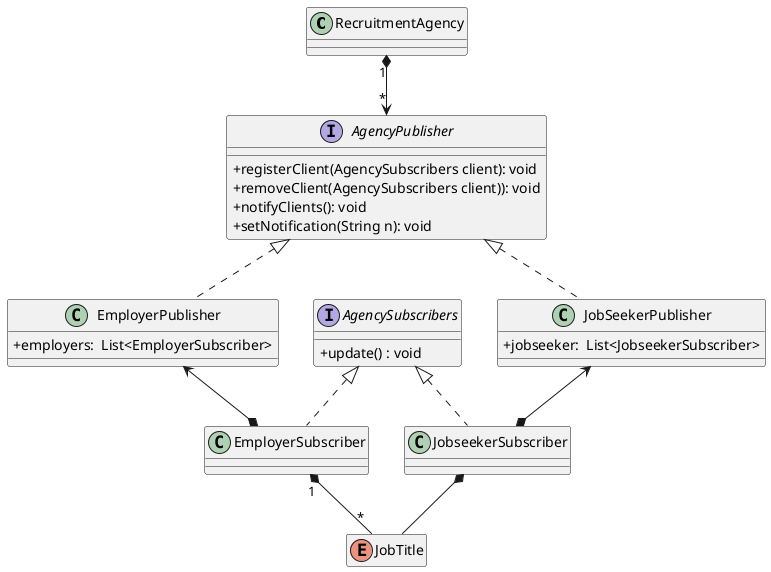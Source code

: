 @startuml

skinParam classAttributeIconSize 0

class RecruitmentAgency{
}

interface AgencyPublisher{
+registerClient(AgencySubscribers client): void
+removeClient(AgencySubscribers client)): void
+notifyClients(): void
+setNotification(String n): void
}

AgencyPublisher <|.. EmployerPublisher
AgencyPublisher <|.. JobSeekerPublisher

class EmployerPublisher{
+ employers:  List<EmployerSubscriber>
}

class JobSeekerPublisher{
+ jobseeker:  List<JobseekerSubscriber>
}

EmployerPublisher <--* EmployerSubscriber
JobSeekerPublisher <--* JobseekerSubscriber

interface AgencySubscribers{
+update() : void
}

class EmployerSubscriber{}

class JobseekerSubscriber{}

RecruitmentAgency "1" *--> "*" AgencyPublisher

AgencySubscribers <|.. EmployerSubscriber
AgencySubscribers <|.. JobseekerSubscriber

enum JobTitle{
}
Hide JobTitle members

JobseekerSubscriber *-- JobTitle
EmployerSubscriber "1" *-- "*" JobTitle






'
'class Employer{
'-jobs: List<Role>
'-notification: String
'
'+getJobs(): List<Role>
'+setJobs(List<Role>): void
'-display(): void
'}
'
'note "Concrete Observers" as N1
'Employer . N1
'N1 . Jobseeker
'
'AgencyClient <|.. Employer
'AgencyClient <|.. Jobseeker
'
'class RecruitmentAgency{
'-jobseekers: List<Jobseeker>
'-employers: List<Employers>
'-notification: String
'
'+registerJobseeker(Jobseeker j): void
'+removeJobseeker(Jobseeker j)): void
'
'+registerEmployer(Employer e): void
'+removeEmployer(Employer e)): void
'
'+notifyClients(): void
'+setNotification(String n): void
'}
'
'interface Agency{
'
'+registerJobseeker(Jobseeker j): void
'+removeJobseeker(Jobseeker j)): void
'
'+registerEmployer(Employer e): void
'+removeEmployer(Employer e)): void
'
'+notifyClients(): void
'+setNotification(String n): void
'}
'
'note "Base Publisher\n- includes subscription management" as N2
'RecruitmentAgency . N2
'
'RecruitmentAgency *--> AgencyClient

@enduml